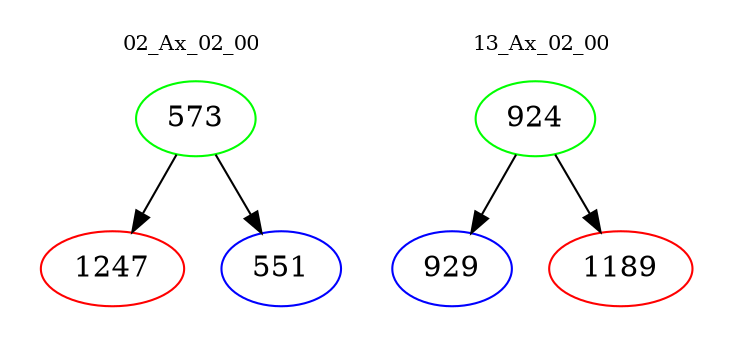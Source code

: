 digraph{
subgraph cluster_0 {
color = white
label = "02_Ax_02_00";
fontsize=10;
T0_573 [label="573", color="green"]
T0_573 -> T0_1247 [color="black"]
T0_1247 [label="1247", color="red"]
T0_573 -> T0_551 [color="black"]
T0_551 [label="551", color="blue"]
}
subgraph cluster_1 {
color = white
label = "13_Ax_02_00";
fontsize=10;
T1_924 [label="924", color="green"]
T1_924 -> T1_929 [color="black"]
T1_929 [label="929", color="blue"]
T1_924 -> T1_1189 [color="black"]
T1_1189 [label="1189", color="red"]
}
}
